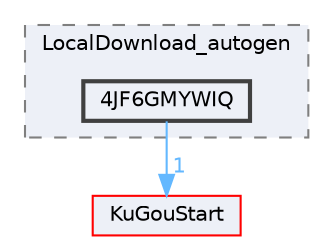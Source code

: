 digraph "4JF6GMYWIQ"
{
 // LATEX_PDF_SIZE
  bgcolor="transparent";
  edge [fontname=Helvetica,fontsize=10,labelfontname=Helvetica,labelfontsize=10];
  node [fontname=Helvetica,fontsize=10,shape=box,height=0.2,width=0.4];
  compound=true
  subgraph clusterdir_f7d0f5c75cf81e630c3a06431dee84f8 {
    graph [ bgcolor="#edf0f7", pencolor="grey50", label="LocalDownload_autogen", fontname=Helvetica,fontsize=10 style="filled,dashed", URL="dir_f7d0f5c75cf81e630c3a06431dee84f8.html",tooltip=""]
  dir_1831bab09297ac20661d43c37b4e1128 [label="4JF6GMYWIQ", fillcolor="#edf0f7", color="grey25", style="filled,bold", URL="dir_1831bab09297ac20661d43c37b4e1128.html",tooltip=""];
  }
  dir_e60601b218beddc6af0778ac41ea9cb2 [label="KuGouStart", fillcolor="#edf0f7", color="red", style="filled", URL="dir_e60601b218beddc6af0778ac41ea9cb2.html",tooltip=""];
  dir_1831bab09297ac20661d43c37b4e1128->dir_e60601b218beddc6af0778ac41ea9cb2 [headlabel="1", labeldistance=1.5 headhref="dir_000007_000172.html" href="dir_000007_000172.html" color="steelblue1" fontcolor="steelblue1"];
}
